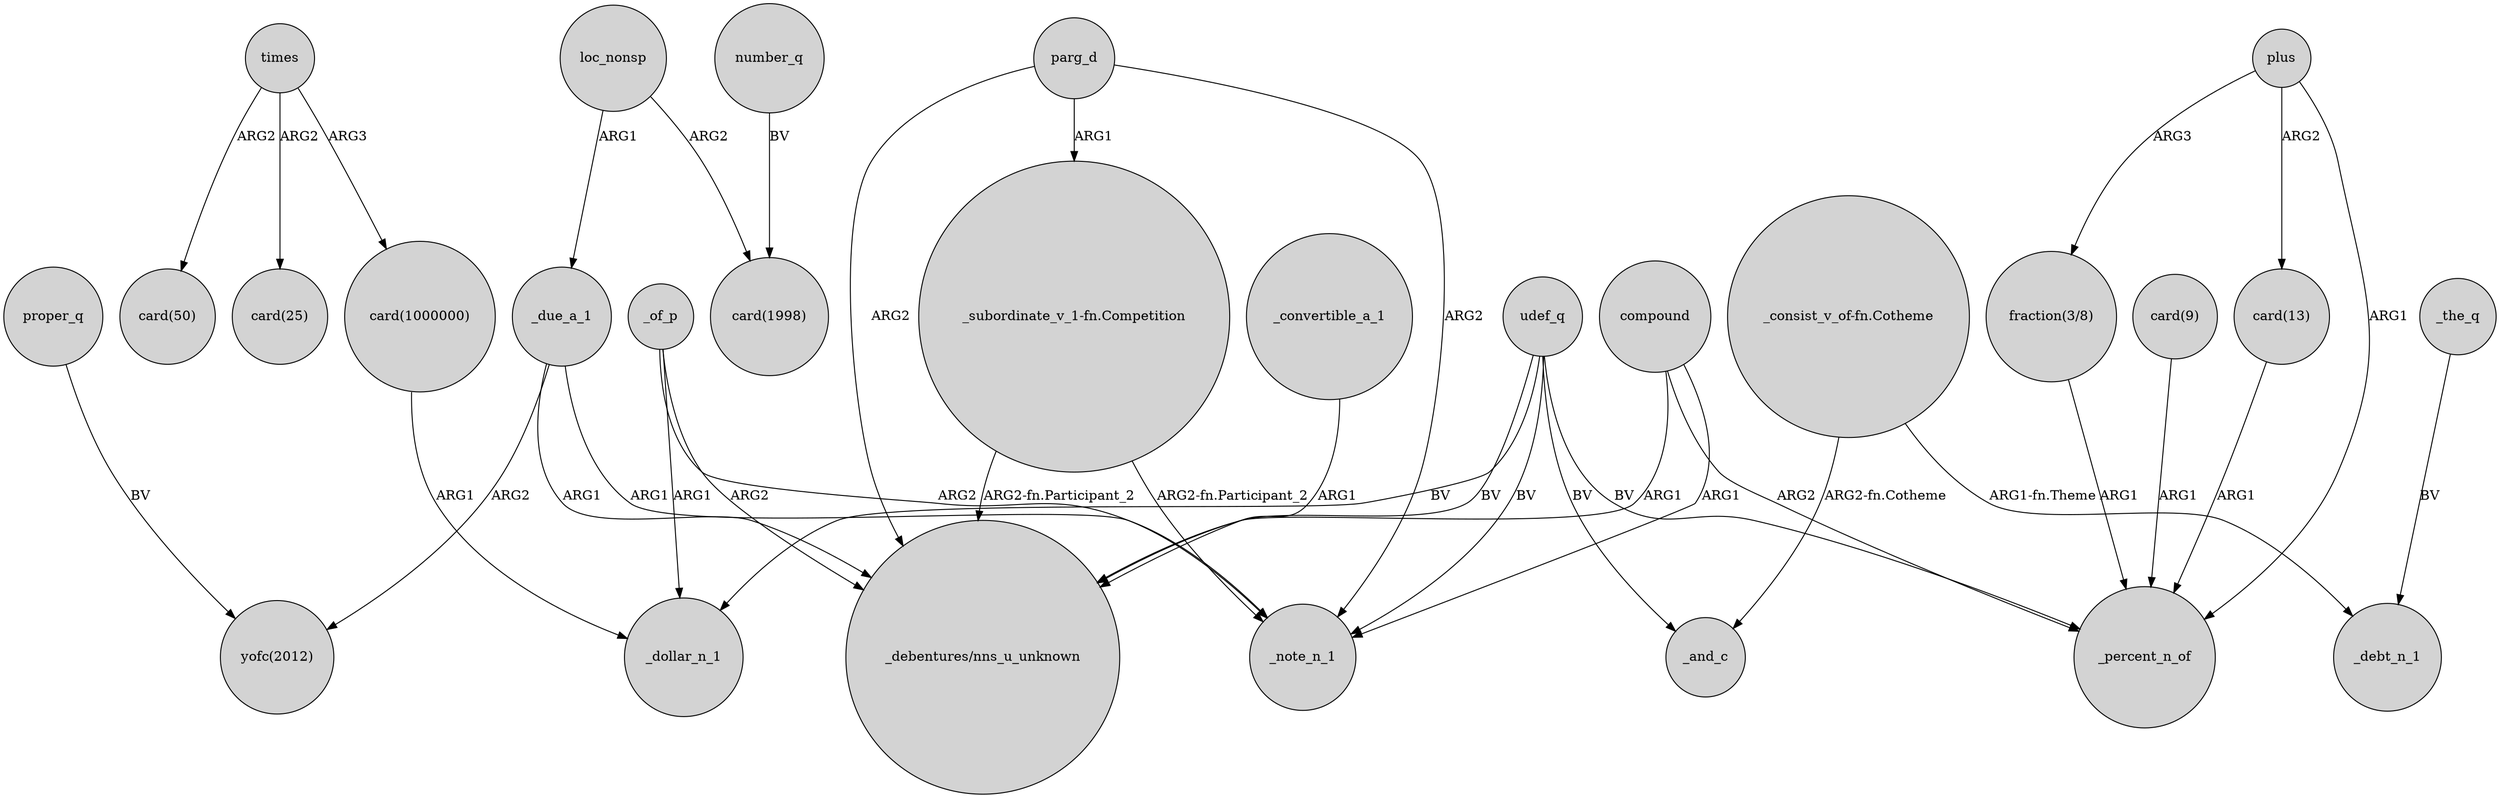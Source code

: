 digraph {
	node [shape=circle style=filled]
	_of_p -> _dollar_n_1 [label=ARG1]
	_of_p -> "_debentures/nns_u_unknown" [label=ARG2]
	loc_nonsp -> "card(1998)" [label=ARG2]
	times -> "card(50)" [label=ARG2]
	number_q -> "card(1998)" [label=BV]
	"_subordinate_v_1-fn.Competition" -> _note_n_1 [label="ARG2-fn.Participant_2"]
	"_subordinate_v_1-fn.Competition" -> "_debentures/nns_u_unknown" [label="ARG2-fn.Participant_2"]
	plus -> "card(13)" [label=ARG2]
	times -> "card(25)" [label=ARG2]
	times -> "card(1000000)" [label=ARG3]
	_due_a_1 -> "yofc(2012)" [label=ARG2]
	"card(9)" -> _percent_n_of [label=ARG1]
	"fraction(3/8)" -> _percent_n_of [label=ARG1]
	udef_q -> _and_c [label=BV]
	plus -> _percent_n_of [label=ARG1]
	parg_d -> _note_n_1 [label=ARG2]
	proper_q -> "yofc(2012)" [label=BV]
	"_consist_v_of-fn.Cotheme" -> _and_c [label="ARG2-fn.Cotheme"]
	"card(13)" -> _percent_n_of [label=ARG1]
	udef_q -> _percent_n_of [label=BV]
	parg_d -> "_debentures/nns_u_unknown" [label=ARG2]
	_convertible_a_1 -> "_debentures/nns_u_unknown" [label=ARG1]
	compound -> _percent_n_of [label=ARG2]
	udef_q -> _note_n_1 [label=BV]
	udef_q -> _dollar_n_1 [label=BV]
	compound -> _note_n_1 [label=ARG1]
	plus -> "fraction(3/8)" [label=ARG3]
	"card(1000000)" -> _dollar_n_1 [label=ARG1]
	_the_q -> _debt_n_1 [label=BV]
	parg_d -> "_subordinate_v_1-fn.Competition" [label=ARG1]
	loc_nonsp -> _due_a_1 [label=ARG1]
	_due_a_1 -> _note_n_1 [label=ARG1]
	udef_q -> "_debentures/nns_u_unknown" [label=BV]
	"_consist_v_of-fn.Cotheme" -> _debt_n_1 [label="ARG1-fn.Theme"]
	compound -> "_debentures/nns_u_unknown" [label=ARG1]
	_due_a_1 -> "_debentures/nns_u_unknown" [label=ARG1]
	_of_p -> _note_n_1 [label=ARG2]
}
